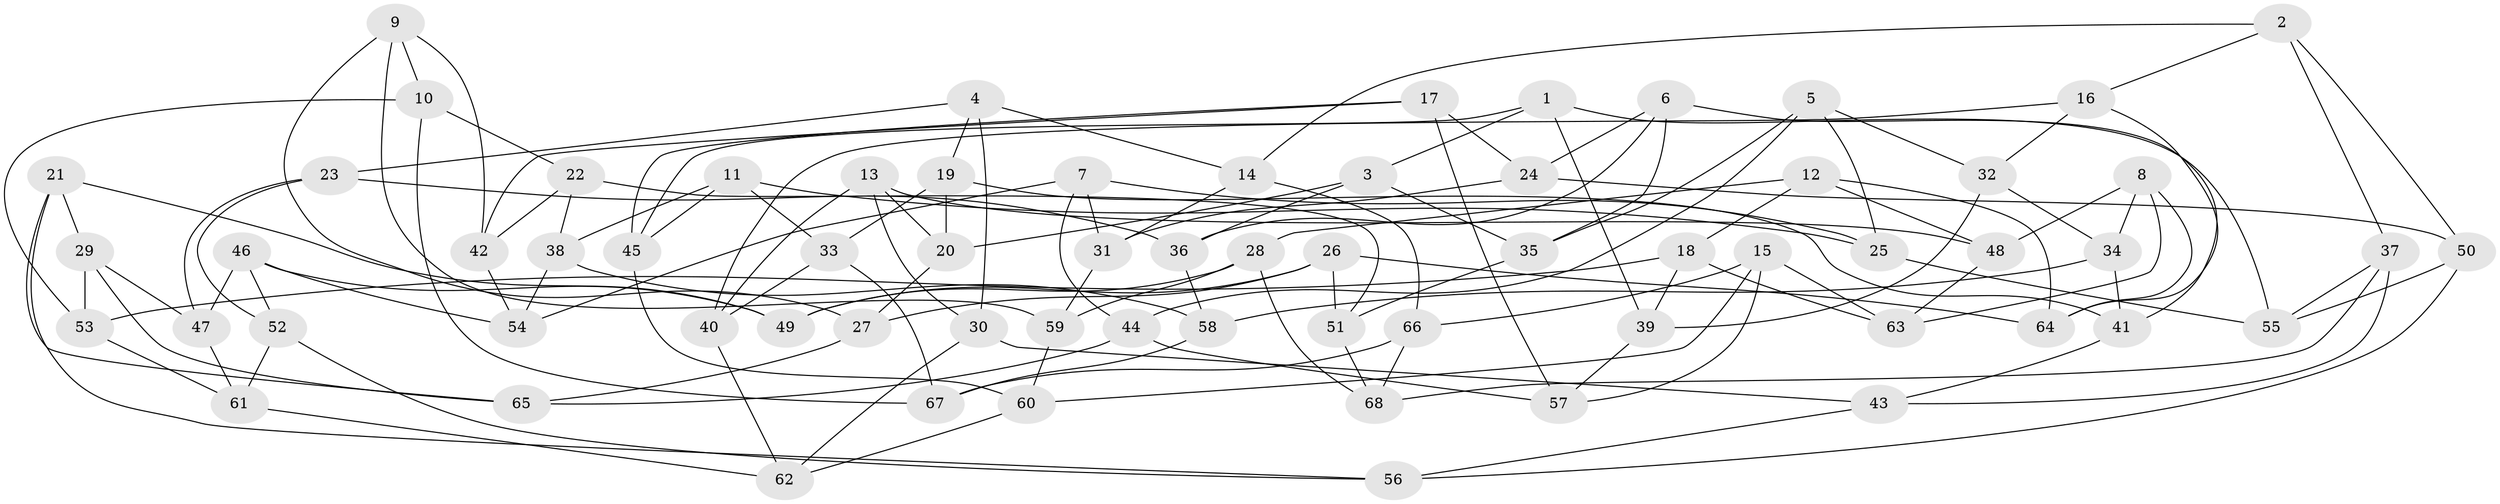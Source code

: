 // Generated by graph-tools (version 1.1) at 2025/16/03/09/25 04:16:22]
// undirected, 68 vertices, 136 edges
graph export_dot {
graph [start="1"]
  node [color=gray90,style=filled];
  1;
  2;
  3;
  4;
  5;
  6;
  7;
  8;
  9;
  10;
  11;
  12;
  13;
  14;
  15;
  16;
  17;
  18;
  19;
  20;
  21;
  22;
  23;
  24;
  25;
  26;
  27;
  28;
  29;
  30;
  31;
  32;
  33;
  34;
  35;
  36;
  37;
  38;
  39;
  40;
  41;
  42;
  43;
  44;
  45;
  46;
  47;
  48;
  49;
  50;
  51;
  52;
  53;
  54;
  55;
  56;
  57;
  58;
  59;
  60;
  61;
  62;
  63;
  64;
  65;
  66;
  67;
  68;
  1 -- 39;
  1 -- 45;
  1 -- 55;
  1 -- 3;
  2 -- 50;
  2 -- 14;
  2 -- 37;
  2 -- 16;
  3 -- 20;
  3 -- 35;
  3 -- 36;
  4 -- 14;
  4 -- 19;
  4 -- 30;
  4 -- 23;
  5 -- 44;
  5 -- 25;
  5 -- 35;
  5 -- 32;
  6 -- 36;
  6 -- 24;
  6 -- 41;
  6 -- 35;
  7 -- 54;
  7 -- 25;
  7 -- 31;
  7 -- 44;
  8 -- 63;
  8 -- 64;
  8 -- 48;
  8 -- 34;
  9 -- 59;
  9 -- 27;
  9 -- 10;
  9 -- 42;
  10 -- 22;
  10 -- 53;
  10 -- 67;
  11 -- 33;
  11 -- 25;
  11 -- 45;
  11 -- 38;
  12 -- 18;
  12 -- 64;
  12 -- 28;
  12 -- 48;
  13 -- 20;
  13 -- 30;
  13 -- 40;
  13 -- 48;
  14 -- 66;
  14 -- 31;
  15 -- 66;
  15 -- 63;
  15 -- 57;
  15 -- 60;
  16 -- 32;
  16 -- 40;
  16 -- 64;
  17 -- 42;
  17 -- 57;
  17 -- 24;
  17 -- 45;
  18 -- 63;
  18 -- 53;
  18 -- 39;
  19 -- 20;
  19 -- 33;
  19 -- 41;
  20 -- 27;
  21 -- 29;
  21 -- 56;
  21 -- 49;
  21 -- 65;
  22 -- 51;
  22 -- 38;
  22 -- 42;
  23 -- 36;
  23 -- 47;
  23 -- 52;
  24 -- 31;
  24 -- 50;
  25 -- 55;
  26 -- 27;
  26 -- 64;
  26 -- 51;
  26 -- 49;
  27 -- 65;
  28 -- 59;
  28 -- 68;
  28 -- 49;
  29 -- 53;
  29 -- 65;
  29 -- 47;
  30 -- 62;
  30 -- 43;
  31 -- 59;
  32 -- 39;
  32 -- 34;
  33 -- 67;
  33 -- 40;
  34 -- 58;
  34 -- 41;
  35 -- 51;
  36 -- 58;
  37 -- 68;
  37 -- 43;
  37 -- 55;
  38 -- 58;
  38 -- 54;
  39 -- 57;
  40 -- 62;
  41 -- 43;
  42 -- 54;
  43 -- 56;
  44 -- 65;
  44 -- 57;
  45 -- 60;
  46 -- 54;
  46 -- 49;
  46 -- 52;
  46 -- 47;
  47 -- 61;
  48 -- 63;
  50 -- 55;
  50 -- 56;
  51 -- 68;
  52 -- 61;
  52 -- 56;
  53 -- 61;
  58 -- 67;
  59 -- 60;
  60 -- 62;
  61 -- 62;
  66 -- 67;
  66 -- 68;
}
